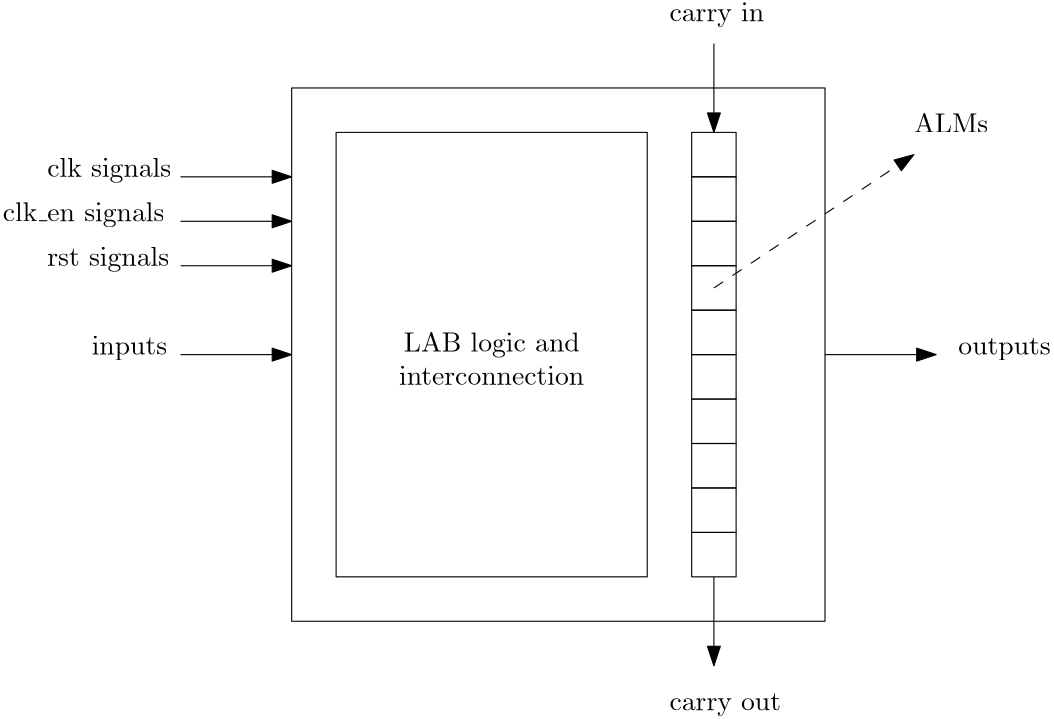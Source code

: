 <?xml version="1.0"?>
<!DOCTYPE ipe SYSTEM "ipe.dtd">
<ipe version="70218" creator="Ipe 7.2.23">
<info created="D:20210429214704" modified="D:20210429214704"/>
<ipestyle name="basic">
<symbol name="arrow/arc(spx)">
<path stroke="sym-stroke" fill="sym-stroke" pen="sym-pen">
0 0 m
-1 0.333 l
-1 -0.333 l
h
</path>
</symbol>
<symbol name="arrow/farc(spx)">
<path stroke="sym-stroke" fill="white" pen="sym-pen">
0 0 m
-1 0.333 l
-1 -0.333 l
h
</path>
</symbol>
<symbol name="arrow/ptarc(spx)">
<path stroke="sym-stroke" fill="sym-stroke" pen="sym-pen">
0 0 m
-1 0.333 l
-0.8 0 l
-1 -0.333 l
h
</path>
</symbol>
<symbol name="arrow/fptarc(spx)">
<path stroke="sym-stroke" fill="white" pen="sym-pen">
0 0 m
-1 0.333 l
-0.8 0 l
-1 -0.333 l
h
</path>
</symbol>
<symbol name="mark/circle(sx)" transformations="translations">
<path fill="sym-stroke">
0.6 0 0 0.6 0 0 e
0.4 0 0 0.4 0 0 e
</path>
</symbol>
<symbol name="mark/disk(sx)" transformations="translations">
<path fill="sym-stroke">
0.6 0 0 0.6 0 0 e
</path>
</symbol>
<symbol name="mark/fdisk(sfx)" transformations="translations">
<group>
<path fill="sym-fill">
0.5 0 0 0.5 0 0 e
</path>
<path fill="sym-stroke" fillrule="eofill">
0.6 0 0 0.6 0 0 e
0.4 0 0 0.4 0 0 e
</path>
</group>
</symbol>
<symbol name="mark/box(sx)" transformations="translations">
<path fill="sym-stroke" fillrule="eofill">
-0.6 -0.6 m
0.6 -0.6 l
0.6 0.6 l
-0.6 0.6 l
h
-0.4 -0.4 m
0.4 -0.4 l
0.4 0.4 l
-0.4 0.4 l
h
</path>
</symbol>
<symbol name="mark/square(sx)" transformations="translations">
<path fill="sym-stroke">
-0.6 -0.6 m
0.6 -0.6 l
0.6 0.6 l
-0.6 0.6 l
h
</path>
</symbol>
<symbol name="mark/fsquare(sfx)" transformations="translations">
<group>
<path fill="sym-fill">
-0.5 -0.5 m
0.5 -0.5 l
0.5 0.5 l
-0.5 0.5 l
h
</path>
<path fill="sym-stroke" fillrule="eofill">
-0.6 -0.6 m
0.6 -0.6 l
0.6 0.6 l
-0.6 0.6 l
h
-0.4 -0.4 m
0.4 -0.4 l
0.4 0.4 l
-0.4 0.4 l
h
</path>
</group>
</symbol>
<symbol name="mark/cross(sx)" transformations="translations">
<group>
<path fill="sym-stroke">
-0.43 -0.57 m
0.57 0.43 l
0.43 0.57 l
-0.57 -0.43 l
h
</path>
<path fill="sym-stroke">
-0.43 0.57 m
0.57 -0.43 l
0.43 -0.57 l
-0.57 0.43 l
h
</path>
</group>
</symbol>
<symbol name="arrow/fnormal(spx)">
<path stroke="sym-stroke" fill="white" pen="sym-pen">
0 0 m
-1 0.333 l
-1 -0.333 l
h
</path>
</symbol>
<symbol name="arrow/pointed(spx)">
<path stroke="sym-stroke" fill="sym-stroke" pen="sym-pen">
0 0 m
-1 0.333 l
-0.8 0 l
-1 -0.333 l
h
</path>
</symbol>
<symbol name="arrow/fpointed(spx)">
<path stroke="sym-stroke" fill="white" pen="sym-pen">
0 0 m
-1 0.333 l
-0.8 0 l
-1 -0.333 l
h
</path>
</symbol>
<symbol name="arrow/linear(spx)">
<path stroke="sym-stroke" pen="sym-pen">
-1 0.333 m
0 0 l
-1 -0.333 l
</path>
</symbol>
<symbol name="arrow/fdouble(spx)">
<path stroke="sym-stroke" fill="white" pen="sym-pen">
0 0 m
-1 0.333 l
-1 -0.333 l
h
-1 0 m
-2 0.333 l
-2 -0.333 l
h
</path>
</symbol>
<symbol name="arrow/double(spx)">
<path stroke="sym-stroke" fill="sym-stroke" pen="sym-pen">
0 0 m
-1 0.333 l
-1 -0.333 l
h
-1 0 m
-2 0.333 l
-2 -0.333 l
h
</path>
</symbol>
<symbol name="arrow/mid-normal(spx)">
<path stroke="sym-stroke" fill="sym-stroke" pen="sym-pen">
0.5 0 m
-0.5 0.333 l
-0.5 -0.333 l
h
</path>
</symbol>
<symbol name="arrow/mid-fnormal(spx)">
<path stroke="sym-stroke" fill="white" pen="sym-pen">
0.5 0 m
-0.5 0.333 l
-0.5 -0.333 l
h
</path>
</symbol>
<symbol name="arrow/mid-pointed(spx)">
<path stroke="sym-stroke" fill="sym-stroke" pen="sym-pen">
0.5 0 m
-0.5 0.333 l
-0.3 0 l
-0.5 -0.333 l
h
</path>
</symbol>
<symbol name="arrow/mid-fpointed(spx)">
<path stroke="sym-stroke" fill="white" pen="sym-pen">
0.5 0 m
-0.5 0.333 l
-0.3 0 l
-0.5 -0.333 l
h
</path>
</symbol>
<symbol name="arrow/mid-double(spx)">
<path stroke="sym-stroke" fill="sym-stroke" pen="sym-pen">
1 0 m
0 0.333 l
0 -0.333 l
h
0 0 m
-1 0.333 l
-1 -0.333 l
h
</path>
</symbol>
<symbol name="arrow/mid-fdouble(spx)">
<path stroke="sym-stroke" fill="white" pen="sym-pen">
1 0 m
0 0.333 l
0 -0.333 l
h
0 0 m
-1 0.333 l
-1 -0.333 l
h
</path>
</symbol>
<anglesize name="22.5 deg" value="22.5"/>
<anglesize name="30 deg" value="30"/>
<anglesize name="45 deg" value="45"/>
<anglesize name="60 deg" value="60"/>
<anglesize name="90 deg" value="90"/>
<arrowsize name="large" value="10"/>
<arrowsize name="small" value="5"/>
<arrowsize name="tiny" value="3"/>
<color name="blue" value="0 0 1"/>
<color name="brown" value="0.647 0.165 0.165"/>
<color name="darkblue" value="0 0 0.545"/>
<color name="darkcyan" value="0 0.545 0.545"/>
<color name="darkgray" value="0.663"/>
<color name="darkgreen" value="0 0.392 0"/>
<color name="darkmagenta" value="0.545 0 0.545"/>
<color name="darkorange" value="1 0.549 0"/>
<color name="darkred" value="0.545 0 0"/>
<color name="gold" value="1 0.843 0"/>
<color name="gray" value="0.745"/>
<color name="green" value="0 1 0"/>
<color name="lightblue" value="0.678 0.847 0.902"/>
<color name="lightcyan" value="0.878 1 1"/>
<color name="lightgray" value="0.827"/>
<color name="lightgreen" value="0.565 0.933 0.565"/>
<color name="lightyellow" value="1 1 0.878"/>
<color name="navy" value="0 0 0.502"/>
<color name="orange" value="1 0.647 0"/>
<color name="pink" value="1 0.753 0.796"/>
<color name="purple" value="0.627 0.125 0.941"/>
<color name="red" value="1 0 0"/>
<color name="seagreen" value="0.18 0.545 0.341"/>
<color name="turquoise" value="0.251 0.878 0.816"/>
<color name="violet" value="0.933 0.51 0.933"/>
<color name="yellow" value="1 1 0"/>
<dashstyle name="dash dot dotted" value="[4 2 1 2 1 2] 0"/>
<dashstyle name="dash dotted" value="[4 2 1 2] 0"/>
<dashstyle name="dashed" value="[4] 0"/>
<dashstyle name="dotted" value="[1 3] 0"/>
<gridsize name="10 pts (~3.5 mm)" value="10"/>
<gridsize name="14 pts (~5 mm)" value="14"/>
<gridsize name="16 pts (~6 mm)" value="16"/>
<gridsize name="20 pts (~7 mm)" value="20"/>
<gridsize name="28 pts (~10 mm)" value="28"/>
<gridsize name="32 pts (~12 mm)" value="32"/>
<gridsize name="4 pts" value="4"/>
<gridsize name="56 pts (~20 mm)" value="56"/>
<gridsize name="8 pts (~3 mm)" value="8"/>
<opacity name="10%" value="0.1"/>
<opacity name="30%" value="0.3"/>
<opacity name="50%" value="0.5"/>
<opacity name="75%" value="0.75"/>
<pen name="fat" value="1.2"/>
<pen name="heavier" value="0.8"/>
<pen name="ultrafat" value="2"/>
<symbolsize name="large" value="5"/>
<symbolsize name="small" value="2"/>
<symbolsize name="tiny" value="1.1"/>
<textsize name="Huge" value="\Huge"/>
<textsize name="LARGE" value="\LARGE"/>
<textsize name="Large" value="\Large"/>
<textsize name="footnote" value="\footnotesize"/>
<textsize name="huge" value="\huge"/>
<textsize name="large" value="\large"/>
<textsize name="small" value="\small"/>
<textsize name="tiny" value="\tiny"/>
<textstyle name="center" begin="\begin{center}" end="\end{center}"/>
<textstyle name="item" begin="\begin{itemize}\item{}" end="\end{itemize}"/>
<textstyle name="itemize" begin="\begin{itemize}" end="\end{itemize}"/>
<tiling name="falling" angle="-60" step="4" width="1"/>
<tiling name="rising" angle="30" step="4" width="1"/>
</ipestyle>
<page>
<layer name="alpha"/>
<view layers="alpha" active="alpha"/>
<path layer="alpha" matrix="1 0 0 1.09091 64 -71.2727" stroke="black">
96 784 m
96 608 l
288 608 l
288 784 l
h
</path>
<path matrix="1 0 0 1 64 0" stroke="black">
240 768 m
240 752 l
256 752 l
256 768 l
h
</path>
<path matrix="1 0 0 1 64 -16" stroke="black">
240 768 m
240 752 l
256 752 l
256 768 l
h
</path>
<path matrix="1 0 0 1 64 -32" stroke="black">
240 768 m
240 752 l
256 752 l
256 768 l
h
</path>
<path matrix="1 0 0 1 64 -48" stroke="black">
240 768 m
240 752 l
256 752 l
256 768 l
h
</path>
<path matrix="1 0 0 1 64 -64" stroke="black">
240 768 m
240 752 l
256 752 l
256 768 l
h
</path>
<path matrix="1 0 0 1 64 -80" stroke="black">
240 768 m
240 752 l
256 752 l
256 768 l
h
</path>
<path matrix="1 0 0 1 64 -96" stroke="black">
240 768 m
240 752 l
256 752 l
256 768 l
h
</path>
<path matrix="1 0 0 1 64 -112" stroke="black">
240 768 m
240 752 l
256 752 l
256 768 l
h
</path>
<path matrix="1 0 0 1 64 -128" stroke="black">
240 768 m
240 752 l
256 752 l
256 768 l
h
</path>
<path matrix="1 0 0 1 64 -144" stroke="black">
240 768 m
240 752 l
256 752 l
256 768 l
h
</path>
<path matrix="1 0 0 1 64 0" stroke="black">
112 768 m
112 608 l
224 608 l
224 768 l
h
</path>
<text matrix="1 0 0 1 64 -8" transformations="translations" pos="128 704" stroke="black" type="minipage" width="80" height="11.924" depth="6.95" valign="top" style="center">LAB logic
and 
interconnection</text>
<path matrix="1 0 0 1 64 0" stroke="black" arrow="normal/normal">
248 800 m
248 768 l
</path>
<path matrix="1 0 0 1 64 0" stroke="black" arrow="normal/normal">
248 608 m
248 576 l
</path>
<path matrix="1 0 0 1 64 0" stroke="black" arrow="normal/normal">
56 752 m
96 752 l
</path>
<path matrix="1 0 0 1 64 0" stroke="black" arrow="normal/normal">
56 736 m
96 736 l
</path>
<path matrix="1 0 0 1 64 0" stroke="black" arrow="normal/normal">
56 720 m
96 720 l
</path>
<path matrix="1 0 0 1 64 16" stroke="black" arrow="normal/normal">
56 672 m
96 672 l
</path>
<path matrix="1 0 0 1 64 16" stroke="black" arrow="normal/normal">
288 672 m
328 672 l
</path>
<text matrix="1 0 0 1 64 -8" transformations="translations" pos="232 816" stroke="black" type="label" width="34.094" height="6.661" depth="1.93" valign="baseline">carry in</text>
<text matrix="1 0 0 1 -80 -224" transformations="translations" pos="376 784" stroke="black" type="label" width="40.183" height="6.135" depth="1.93" valign="baseline">carry out</text>
<text matrix="1 0 0 1 48 -8" transformations="translations" pos="24 760" stroke="black" type="label" width="44.666" height="6.926" depth="1.93" valign="baseline">clk signals</text>
<text matrix="1 0 0 1 24 -72" transformations="translations" pos="32 808" stroke="black" type="label" width="58.215" height="6.926" depth="1.93" valign="baseline">clk\_en signals</text>
<text matrix="1 0 0 1 16 0" transformations="translations" pos="56 720" stroke="black" type="label" width="43.919" height="6.926" depth="1.93" valign="baseline">rst signals</text>
<text matrix="1 0 0 1 24 -8" transformations="translations" pos="64 696" stroke="black" type="label" width="27.176" height="6.661" depth="1.93" valign="baseline">inputs</text>
<text matrix="1 0 0 1 -8 0" transformations="translations" pos="408 688" stroke="black" type="label" width="33.264" height="6.135" depth="1.93" valign="baseline">outputs</text>
<path stroke="black" dash="dashed" arrow="normal/normal">
312 712 m
384 760 l
</path>
<text matrix="1 0 0 1 -8 -8" transformations="translations" pos="392 776" stroke="black" type="label" width="26.761" height="6.808" depth="0" valign="baseline">ALMs</text>
</page>
</ipe>
